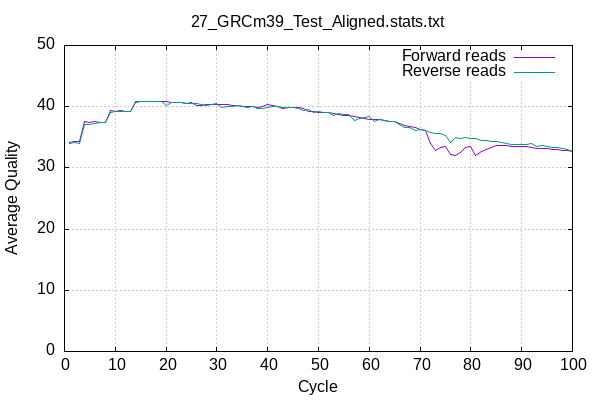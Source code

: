 
            set terminal png size 600,400 truecolor
            set output "plots/quals.png"
            set grid xtics ytics y2tics back lc rgb "#cccccc"
            set ylabel "Average Quality"
            set xlabel "Cycle"
            set yrange [0:50]
            set title "27_GRCm39_Test_Aligned.stats.txt" noenhanced
            plot '-' using 1:2 with lines title 'Forward reads' , '-' using 1:2 with lines title 'Reverse reads'
        1	34.10
2	34.24
3	34.27
4	37.61
5	37.37
6	37.51
7	37.46
8	37.42
9	39.33
10	39.29
11	39.39
12	39.23
13	39.24
14	40.74
15	40.86
16	40.81
17	40.82
18	40.87
19	40.79
20	40.78
21	40.76
22	40.66
23	40.65
24	40.52
25	40.68
26	40.22
27	40.16
28	40.34
29	40.35
30	40.40
31	40.43
32	40.34
33	40.14
34	40.17
35	40.04
36	39.99
37	40.03
38	39.91
39	40.05
40	40.29
41	40.15
42	40.05
43	39.77
44	39.90
45	39.91
46	39.90
47	39.64
48	39.28
49	39.26
50	39.09
51	39.11
52	38.99
53	38.92
54	38.78
55	38.51
56	38.52
57	38.35
58	38.16
59	38.11
60	37.94
61	37.90
62	37.83
63	37.76
64	37.65
65	37.53
66	37.23
67	36.99
68	36.74
69	36.61
70	36.33
71	36.08
72	34.03
73	32.82
74	33.39
75	33.45
76	32.25
77	32.05
78	32.57
79	33.30
80	33.47
81	32.09
82	32.63
83	32.93
84	33.35
85	33.69
86	33.66
87	33.65
88	33.55
89	33.45
90	33.53
91	33.49
92	33.30
93	33.14
94	33.12
95	33.14
96	33.05
97	32.98
98	32.90
99	32.79
100	32.66
end
1	33.96
2	34.10
3	34.01
4	37.07
5	37.12
6	37.28
7	37.47
8	37.42
9	39.09
10	39.22
11	39.27
12	39.16
13	39.20
14	40.92
15	40.81
16	40.88
17	40.79
18	40.80
19	40.91
20	40.25
21	40.61
22	40.62
23	40.70
24	40.55
25	40.48
26	40.56
27	40.40
28	40.25
29	40.42
30	40.46
31	39.92
32	40.05
33	40.03
34	40.14
35	40.09
36	39.90
37	39.99
38	39.66
39	39.67
40	39.92
41	39.97
42	40.05
43	39.89
44	39.83
45	39.91
46	39.70
47	39.44
48	39.55
49	39.03
50	39.23
51	39.13
52	39.06
53	38.60
54	38.86
55	38.70
56	38.71
57	37.77
58	38.06
59	38.25
60	38.33
61	37.64
62	37.87
63	37.82
64	37.66
65	37.51
66	37.15
67	36.61
68	36.68
69	36.14
70	36.25
71	36.06
72	35.76
73	35.69
74	35.60
75	35.35
76	34.19
77	34.90
78	34.75
79	34.90
80	34.83
81	34.75
82	34.49
83	34.47
84	34.30
85	34.28
86	34.15
87	34.02
88	33.85
89	33.90
90	33.77
91	33.86
92	33.95
93	33.55
94	33.60
95	33.48
96	33.40
97	33.38
98	33.17
99	32.98
100	32.76
end
